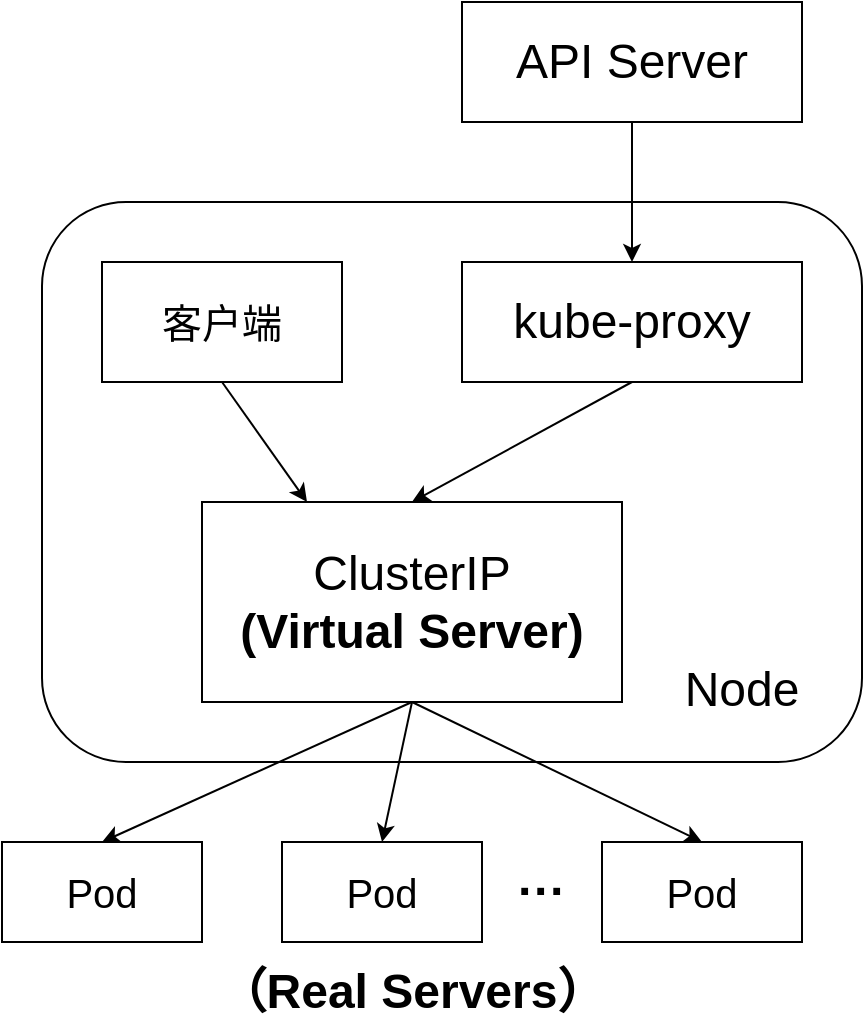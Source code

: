 <mxfile version="21.6.1" type="device">
  <diagram name="第 1 页" id="gHzWxk7oOuLgtcImLSez">
    <mxGraphModel dx="1206" dy="702" grid="1" gridSize="10" guides="1" tooltips="1" connect="1" arrows="1" fold="1" page="1" pageScale="1" pageWidth="1169" pageHeight="827" math="0" shadow="0">
      <root>
        <mxCell id="0" />
        <mxCell id="1" parent="0" />
        <mxCell id="k2sTaBco8H-ky_qepuV5-1" value="ClusterIP&lt;br style=&quot;font-size: 24px;&quot;&gt;&lt;b&gt;(Virtual Server)&lt;/b&gt;" style="rounded=0;whiteSpace=wrap;html=1;fontSize=24;" vertex="1" parent="1">
          <mxGeometry x="480" y="320" width="210" height="100" as="geometry" />
        </mxCell>
        <mxCell id="k2sTaBco8H-ky_qepuV5-2" value="客户端" style="rounded=0;whiteSpace=wrap;html=1;fontSize=20;" vertex="1" parent="1">
          <mxGeometry x="430" y="200" width="120" height="60" as="geometry" />
        </mxCell>
        <mxCell id="k2sTaBco8H-ky_qepuV5-3" value="kube-proxy" style="rounded=0;whiteSpace=wrap;html=1;fontSize=24;" vertex="1" parent="1">
          <mxGeometry x="610" y="200" width="170" height="60" as="geometry" />
        </mxCell>
        <mxCell id="k2sTaBco8H-ky_qepuV5-4" value="" style="edgeStyle=orthogonalEdgeStyle;rounded=0;orthogonalLoop=1;jettySize=auto;html=1;" edge="1" parent="1" source="k2sTaBco8H-ky_qepuV5-5" target="k2sTaBco8H-ky_qepuV5-3">
          <mxGeometry relative="1" as="geometry" />
        </mxCell>
        <mxCell id="k2sTaBco8H-ky_qepuV5-5" value="API Server" style="rounded=0;whiteSpace=wrap;html=1;fontSize=24;" vertex="1" parent="1">
          <mxGeometry x="610" y="70" width="170" height="60" as="geometry" />
        </mxCell>
        <mxCell id="k2sTaBco8H-ky_qepuV5-6" value="" style="endArrow=classic;html=1;rounded=0;entryX=0.25;entryY=0;entryDx=0;entryDy=0;" edge="1" parent="1" target="k2sTaBco8H-ky_qepuV5-1">
          <mxGeometry width="50" height="50" relative="1" as="geometry">
            <mxPoint x="490" y="260" as="sourcePoint" />
            <mxPoint x="540" y="210" as="targetPoint" />
          </mxGeometry>
        </mxCell>
        <mxCell id="k2sTaBco8H-ky_qepuV5-7" value="" style="endArrow=classic;html=1;rounded=0;exitX=0.5;exitY=1;exitDx=0;exitDy=0;entryX=0.5;entryY=0;entryDx=0;entryDy=0;" edge="1" parent="1" source="k2sTaBco8H-ky_qepuV5-3" target="k2sTaBco8H-ky_qepuV5-1">
          <mxGeometry width="50" height="50" relative="1" as="geometry">
            <mxPoint x="720" y="340" as="sourcePoint" />
            <mxPoint x="770" y="290" as="targetPoint" />
          </mxGeometry>
        </mxCell>
        <mxCell id="k2sTaBco8H-ky_qepuV5-8" value="Pod" style="rounded=0;whiteSpace=wrap;html=1;fontSize=20;" vertex="1" parent="1">
          <mxGeometry x="680" y="490" width="100" height="50" as="geometry" />
        </mxCell>
        <mxCell id="k2sTaBco8H-ky_qepuV5-9" value="Pod" style="rounded=0;whiteSpace=wrap;html=1;fontSize=20;" vertex="1" parent="1">
          <mxGeometry x="380" y="490" width="100" height="50" as="geometry" />
        </mxCell>
        <mxCell id="k2sTaBco8H-ky_qepuV5-10" value="Pod" style="rounded=0;whiteSpace=wrap;html=1;fontSize=20;" vertex="1" parent="1">
          <mxGeometry x="520" y="490" width="100" height="50" as="geometry" />
        </mxCell>
        <mxCell id="k2sTaBco8H-ky_qepuV5-11" value="···" style="text;html=1;strokeColor=none;fillColor=none;align=center;verticalAlign=middle;whiteSpace=wrap;rounded=0;fontStyle=1;fontSize=24;" vertex="1" parent="1">
          <mxGeometry x="620" y="500" width="60" height="30" as="geometry" />
        </mxCell>
        <mxCell id="k2sTaBco8H-ky_qepuV5-12" value="" style="endArrow=classic;html=1;rounded=0;entryX=0.5;entryY=0;entryDx=0;entryDy=0;exitX=0.5;exitY=1;exitDx=0;exitDy=0;" edge="1" parent="1" source="k2sTaBco8H-ky_qepuV5-1" target="k2sTaBco8H-ky_qepuV5-9">
          <mxGeometry width="50" height="50" relative="1" as="geometry">
            <mxPoint x="300" y="430" as="sourcePoint" />
            <mxPoint x="350" y="380" as="targetPoint" />
          </mxGeometry>
        </mxCell>
        <mxCell id="k2sTaBco8H-ky_qepuV5-13" value="" style="endArrow=classic;html=1;rounded=0;exitX=0.5;exitY=1;exitDx=0;exitDy=0;entryX=0.5;entryY=0;entryDx=0;entryDy=0;" edge="1" parent="1" source="k2sTaBco8H-ky_qepuV5-1" target="k2sTaBco8H-ky_qepuV5-10">
          <mxGeometry width="50" height="50" relative="1" as="geometry">
            <mxPoint x="770" y="420" as="sourcePoint" />
            <mxPoint x="820" y="370" as="targetPoint" />
          </mxGeometry>
        </mxCell>
        <mxCell id="k2sTaBco8H-ky_qepuV5-14" value="" style="endArrow=classic;html=1;rounded=0;exitX=0.5;exitY=1;exitDx=0;exitDy=0;entryX=0.5;entryY=0;entryDx=0;entryDy=0;" edge="1" parent="1" source="k2sTaBco8H-ky_qepuV5-1" target="k2sTaBco8H-ky_qepuV5-8">
          <mxGeometry width="50" height="50" relative="1" as="geometry">
            <mxPoint x="800" y="450" as="sourcePoint" />
            <mxPoint x="850" y="400" as="targetPoint" />
          </mxGeometry>
        </mxCell>
        <mxCell id="k2sTaBco8H-ky_qepuV5-15" value="" style="rounded=1;whiteSpace=wrap;html=1;fillColor=none;" vertex="1" parent="1">
          <mxGeometry x="400" y="170" width="410" height="280" as="geometry" />
        </mxCell>
        <mxCell id="k2sTaBco8H-ky_qepuV5-16" value="Node" style="text;html=1;strokeColor=none;fillColor=none;align=center;verticalAlign=middle;whiteSpace=wrap;rounded=0;fontSize=24;" vertex="1" parent="1">
          <mxGeometry x="720" y="399" width="60" height="30" as="geometry" />
        </mxCell>
        <mxCell id="k2sTaBco8H-ky_qepuV5-17" value="&lt;font size=&quot;1&quot; style=&quot;&quot;&gt;&lt;b style=&quot;font-size: 24px;&quot;&gt;（Real Servers）&lt;/b&gt;&lt;/font&gt;" style="text;html=1;strokeColor=none;fillColor=none;align=center;verticalAlign=middle;whiteSpace=wrap;rounded=0;" vertex="1" parent="1">
          <mxGeometry x="470" y="550" width="230" height="30" as="geometry" />
        </mxCell>
      </root>
    </mxGraphModel>
  </diagram>
</mxfile>
